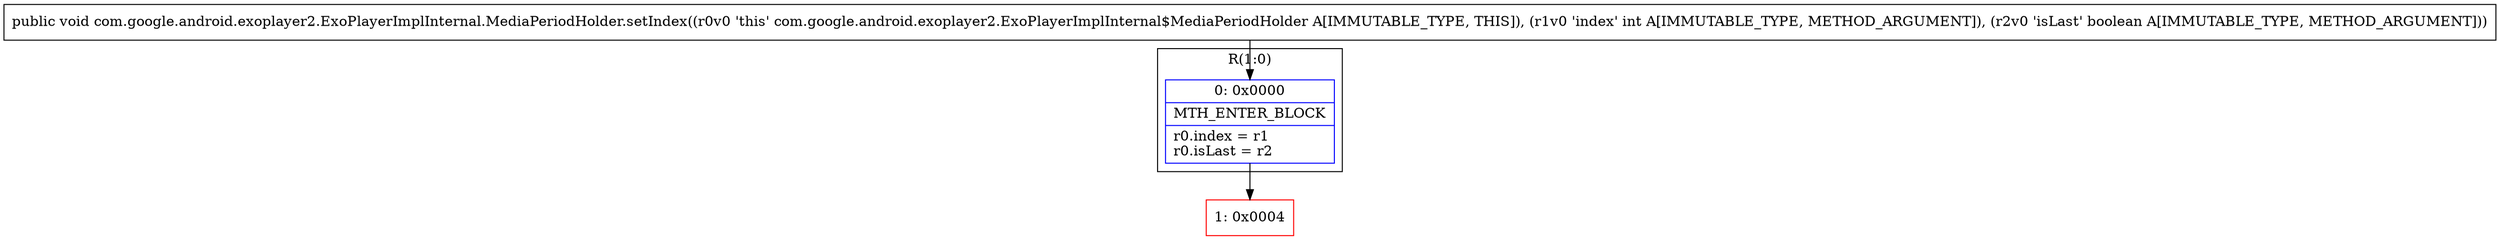 digraph "CFG forcom.google.android.exoplayer2.ExoPlayerImplInternal.MediaPeriodHolder.setIndex(IZ)V" {
subgraph cluster_Region_180998467 {
label = "R(1:0)";
node [shape=record,color=blue];
Node_0 [shape=record,label="{0\:\ 0x0000|MTH_ENTER_BLOCK\l|r0.index = r1\lr0.isLast = r2\l}"];
}
Node_1 [shape=record,color=red,label="{1\:\ 0x0004}"];
MethodNode[shape=record,label="{public void com.google.android.exoplayer2.ExoPlayerImplInternal.MediaPeriodHolder.setIndex((r0v0 'this' com.google.android.exoplayer2.ExoPlayerImplInternal$MediaPeriodHolder A[IMMUTABLE_TYPE, THIS]), (r1v0 'index' int A[IMMUTABLE_TYPE, METHOD_ARGUMENT]), (r2v0 'isLast' boolean A[IMMUTABLE_TYPE, METHOD_ARGUMENT])) }"];
MethodNode -> Node_0;
Node_0 -> Node_1;
}

